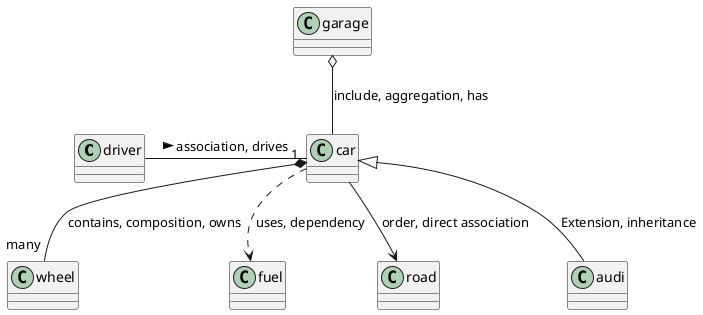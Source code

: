 @startuml (id=object)

' -- Ассоциация - это такой тип при котором объекты будут ссылаться 
' друг на друга. При этом они остаются полностью независимыми друг от друга.
' o-- Агрегация - это тип отношений когда один объект является 
' частью другого. Агрегация образует слабую связь между объектами. Все зависимые классы 
' инициализируются вне основного объекта. Комната-мебель
' *-- Композиция - это тип отношений при котором один объект 
' может принадлежать только другому объекту и никому другому. При композиции образуется 
' сильная связь между объектами. При таком типе отношений основной объект полностью 
' обеспечивает жизненный цикл объектов от которых он зависит. Комната-стена
driver - car : association, drives >
car "1" *-- "many" wheel : contains, composition, owns
garage o-- car : include, aggregation, has
car ..> fuel: uses, dependency
car --> road: order, direct association
car <|-- audi: Extension, inheritance

@enduml
